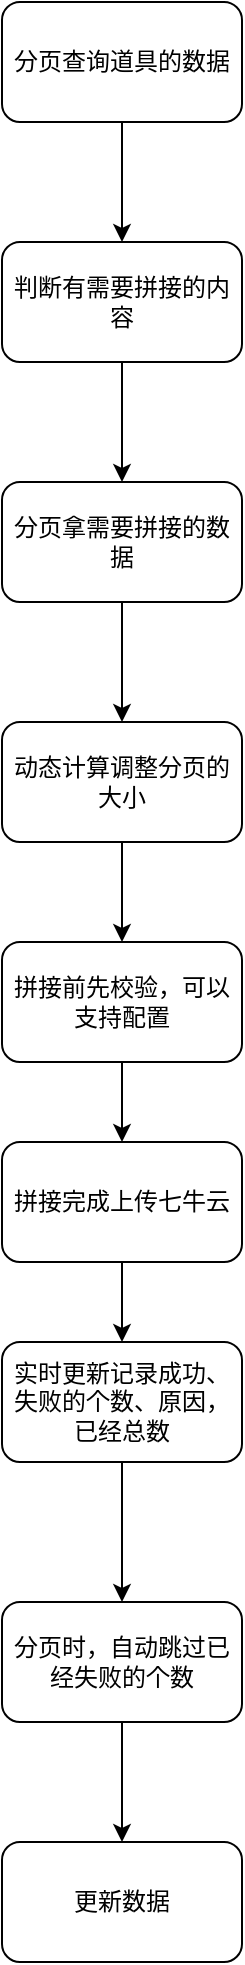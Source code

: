 <mxfile>
    <diagram id="clJHJ6478cx-qUfmdFcO" name="第 1 页">
        <mxGraphModel dx="632" dy="420" grid="1" gridSize="10" guides="1" tooltips="1" connect="1" arrows="1" fold="1" page="1" pageScale="1" pageWidth="827" pageHeight="1169" math="0" shadow="0">
            <root>
                <mxCell id="0"/>
                <mxCell id="1" parent="0"/>
                <mxCell id="11" value="" style="edgeStyle=none;html=1;" edge="1" parent="1" source="2" target="3">
                    <mxGeometry relative="1" as="geometry"/>
                </mxCell>
                <mxCell id="2" value="分页查询道具的数据" style="rounded=1;whiteSpace=wrap;html=1;" vertex="1" parent="1">
                    <mxGeometry x="200" y="40" width="120" height="60" as="geometry"/>
                </mxCell>
                <mxCell id="12" value="" style="edgeStyle=none;html=1;" edge="1" parent="1" source="3" target="4">
                    <mxGeometry relative="1" as="geometry"/>
                </mxCell>
                <mxCell id="3" value="判断有需要拼接的内容" style="rounded=1;whiteSpace=wrap;html=1;" vertex="1" parent="1">
                    <mxGeometry x="200" y="160" width="120" height="60" as="geometry"/>
                </mxCell>
                <mxCell id="13" value="" style="edgeStyle=none;html=1;" edge="1" parent="1" source="4" target="5">
                    <mxGeometry relative="1" as="geometry"/>
                </mxCell>
                <mxCell id="4" value="分页拿需要拼接的数据" style="rounded=1;whiteSpace=wrap;html=1;" vertex="1" parent="1">
                    <mxGeometry x="200" y="280" width="120" height="60" as="geometry"/>
                </mxCell>
                <mxCell id="14" value="" style="edgeStyle=none;html=1;" edge="1" parent="1" source="5" target="7">
                    <mxGeometry relative="1" as="geometry"/>
                </mxCell>
                <mxCell id="5" value="动态计算调整分页的大小" style="rounded=1;whiteSpace=wrap;html=1;" vertex="1" parent="1">
                    <mxGeometry x="200" y="400" width="120" height="60" as="geometry"/>
                </mxCell>
                <mxCell id="17" value="" style="edgeStyle=none;html=1;" edge="1" parent="1" source="6" target="9">
                    <mxGeometry relative="1" as="geometry"/>
                </mxCell>
                <mxCell id="6" value="实时更新记录成功、失败的个数、原因，已经总数" style="rounded=1;whiteSpace=wrap;html=1;" vertex="1" parent="1">
                    <mxGeometry x="200" y="710" width="120" height="60" as="geometry"/>
                </mxCell>
                <mxCell id="15" value="" style="edgeStyle=none;html=1;" edge="1" parent="1" source="7" target="8">
                    <mxGeometry relative="1" as="geometry"/>
                </mxCell>
                <mxCell id="7" value="拼接前先校验，可以支持配置" style="rounded=1;whiteSpace=wrap;html=1;" vertex="1" parent="1">
                    <mxGeometry x="200" y="510" width="120" height="60" as="geometry"/>
                </mxCell>
                <mxCell id="16" value="" style="edgeStyle=none;html=1;" edge="1" parent="1" source="8" target="6">
                    <mxGeometry relative="1" as="geometry"/>
                </mxCell>
                <mxCell id="8" value="拼接完成上传七牛云" style="rounded=1;whiteSpace=wrap;html=1;" vertex="1" parent="1">
                    <mxGeometry x="200" y="610" width="120" height="60" as="geometry"/>
                </mxCell>
                <mxCell id="18" value="" style="edgeStyle=none;html=1;" edge="1" parent="1" source="9" target="10">
                    <mxGeometry relative="1" as="geometry"/>
                </mxCell>
                <mxCell id="9" value="分页时，自动跳过已经失败的个数" style="rounded=1;whiteSpace=wrap;html=1;" vertex="1" parent="1">
                    <mxGeometry x="200" y="840" width="120" height="60" as="geometry"/>
                </mxCell>
                <mxCell id="10" value="更新数据" style="rounded=1;whiteSpace=wrap;html=1;" vertex="1" parent="1">
                    <mxGeometry x="200" y="960" width="120" height="60" as="geometry"/>
                </mxCell>
            </root>
        </mxGraphModel>
    </diagram>
</mxfile>